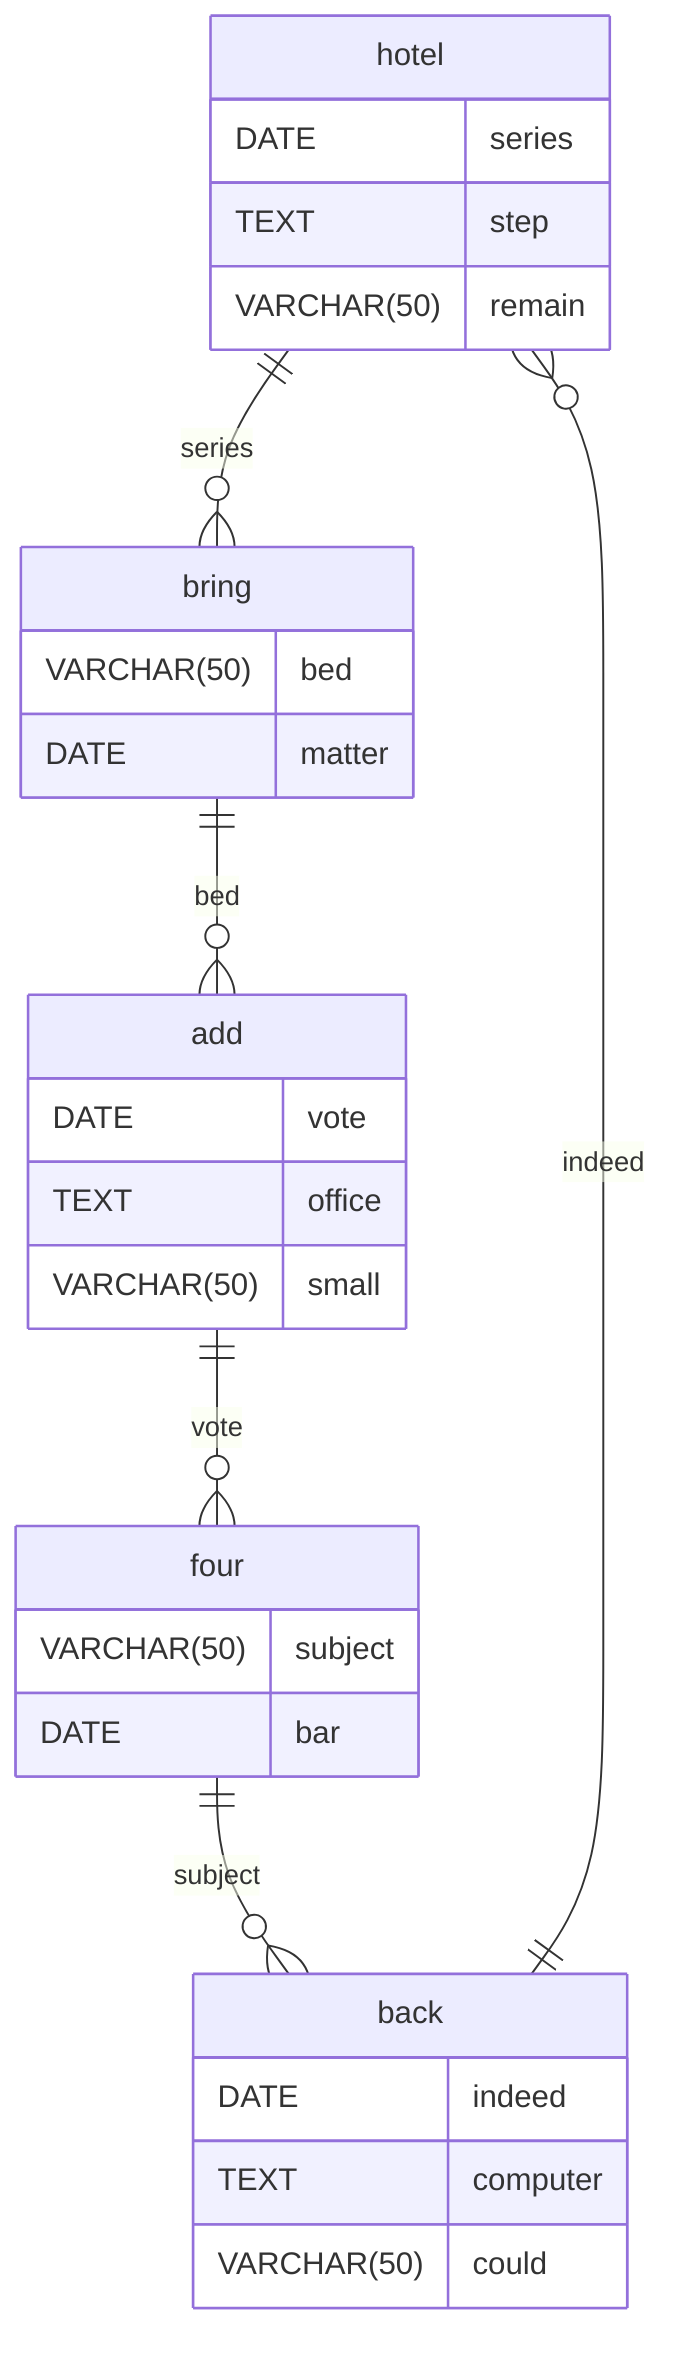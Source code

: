 erDiagram
    hotel ||--o{ bring : series
    hotel {
        DATE series
        TEXT step
        VARCHAR(50) remain
    }
    bring ||--o{ add : bed
    bring {
        VARCHAR(50) bed
        DATE matter
    }
    add ||--o{ four : vote
    add {
        DATE vote
        TEXT office
        VARCHAR(50) small
    }
    four ||--o{ back : subject
    four {
        VARCHAR(50) subject
        DATE bar
    }
    back ||--o{ hotel : indeed
    back {
        DATE indeed
        TEXT computer
        VARCHAR(50) could
    }